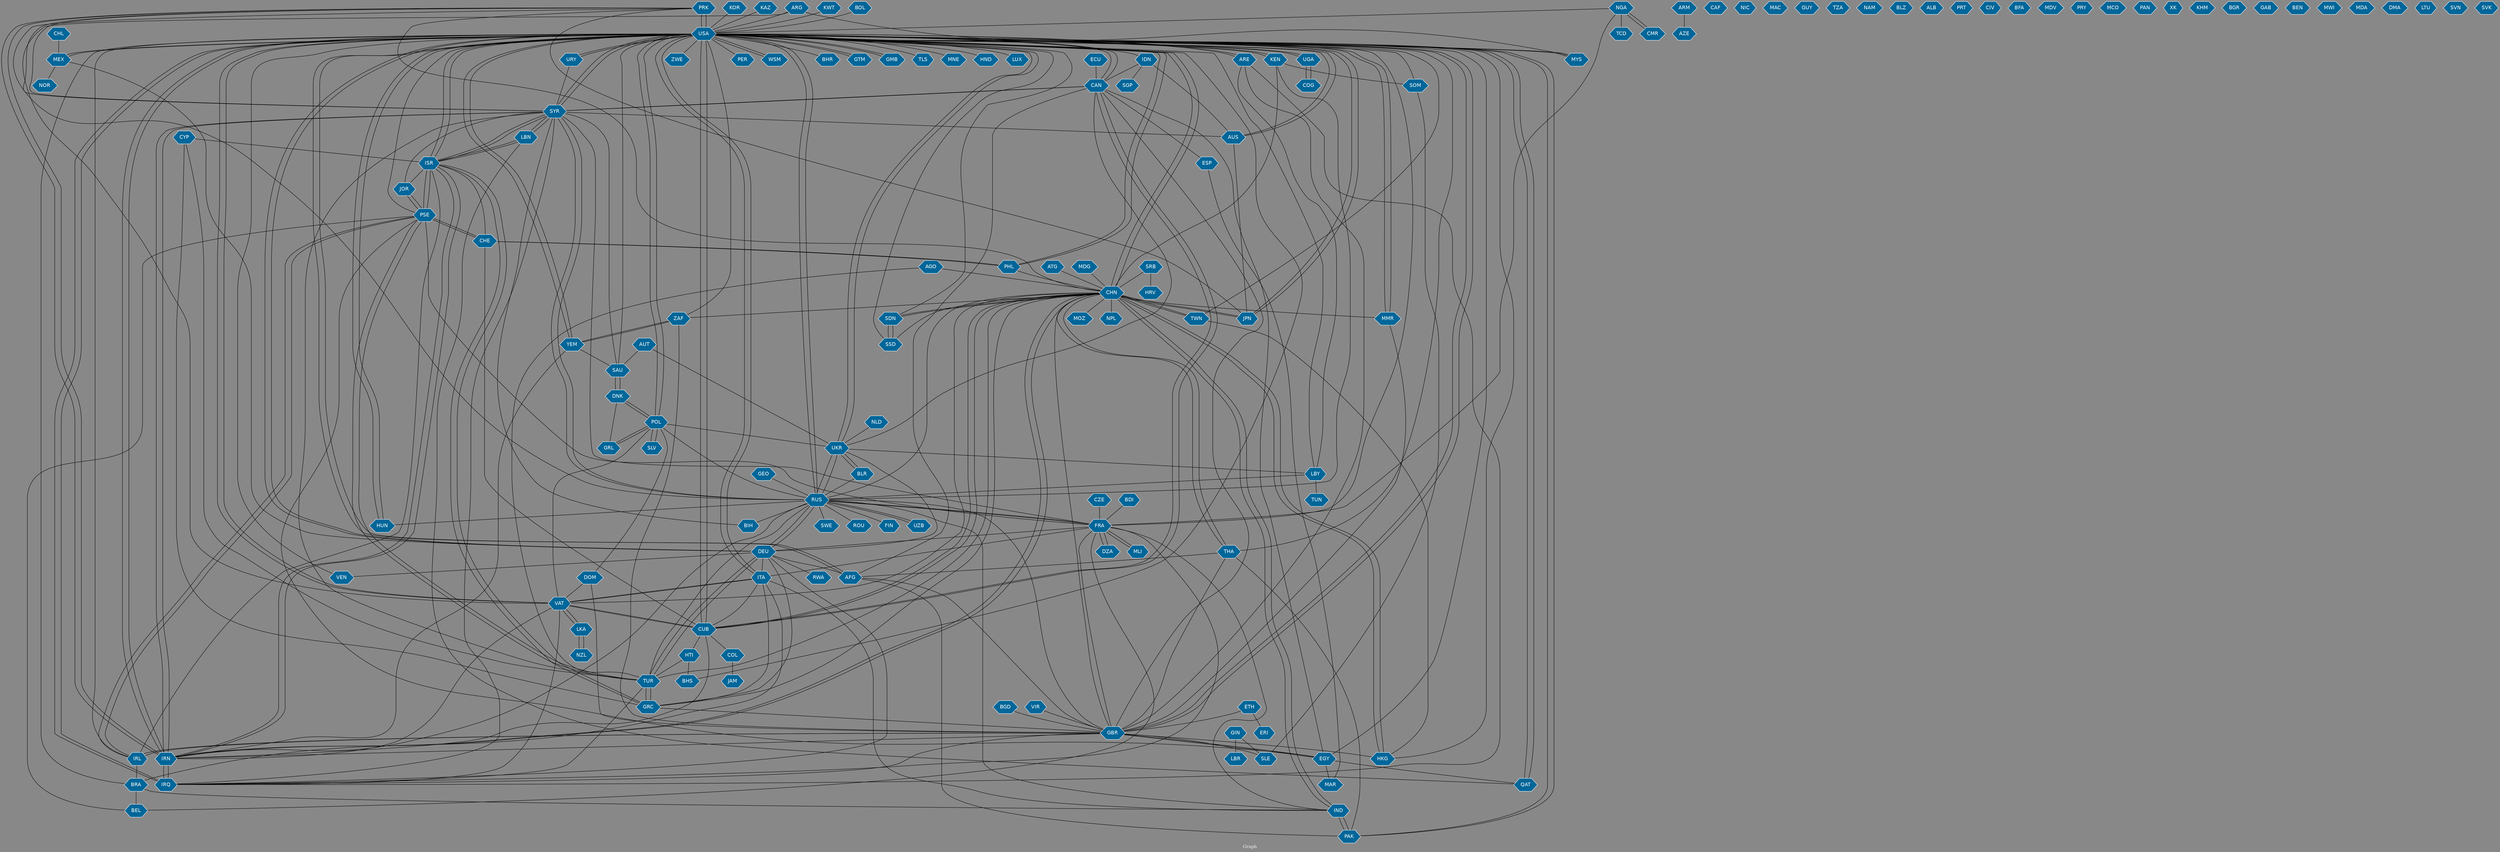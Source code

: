 // Countries together in item graph
graph {
	graph [bgcolor="#888888" fontcolor=white fontsize=12 label="Graph" outputorder=edgesfirst overlap=prism]
	node [color=white fillcolor="#006699" fontcolor=white fontname=Helvetica shape=hexagon style=filled]
	edge [arrowhead=open color=black fontcolor=white fontname=Courier fontsize=12]
		PRK [label=PRK]
		USA [label=USA]
		UGA [label=UGA]
		CAN [label=CAN]
		ISR [label=ISR]
		AUS [label=AUS]
		EGY [label=EGY]
		QAT [label=QAT]
		ZAF [label=ZAF]
		CUB [label=CUB]
		CHN [label=CHN]
		PSE [label=PSE]
		MEX [label=MEX]
		NGA [label=NGA]
		FRA [label=FRA]
		DEU [label=DEU]
		ITA [label=ITA]
		IND [label=IND]
		URY [label=URY]
		IRN [label=IRN]
		SOM [label=SOM]
		SDN [label=SDN]
		PHL [label=PHL]
		ESP [label=ESP]
		BRA [label=BRA]
		SLE [label=SLE]
		MMR [label=MMR]
		RUS [label=RUS]
		CHL [label=CHL]
		VAT [label=VAT]
		HUN [label=HUN]
		GRC [label=GRC]
		IRQ [label=IRQ]
		IRL [label=IRL]
		YEM [label=YEM]
		ARG [label=ARG]
		JOR [label=JOR]
		VEN [label=VEN]
		LBR [label=LBR]
		BHS [label=BHS]
		PAK [label=PAK]
		LKA [label=LKA]
		JPN [label=JPN]
		SSD [label=SSD]
		HTI [label=HTI]
		ARM [label=ARM]
		AZE [label=AZE]
		THA [label=THA]
		AFG [label=AFG]
		SWE [label=SWE]
		ARE [label=ARE]
		ROU [label=ROU]
		BLR [label=BLR]
		CAF [label=CAF]
		KEN [label=KEN]
		NZL [label=NZL]
		GBR [label=GBR]
		NIC [label=NIC]
		LBY [label=LBY]
		UKR [label=UKR]
		KWT [label=KWT]
		MAC [label=MAC]
		ZWE [label=ZWE]
		MYS [label=MYS]
		BIH [label=BIH]
		SYR [label=SYR]
		DZA [label=DZA]
		IDN [label=IDN]
		TUR [label=TUR]
		GUY [label=GUY]
		SAU [label=SAU]
		HKG [label=HKG]
		CHE [label=CHE]
		PER [label=PER]
		GIN [label=GIN]
		TZA [label=TZA]
		ECU [label=ECU]
		MDG [label=MDG]
		NLD [label=NLD]
		TCD [label=TCD]
		COG [label=COG]
		LBN [label=LBN]
		COL [label=COL]
		CMR [label=CMR]
		WSM [label=WSM]
		DOM [label=DOM]
		MAR [label=MAR]
		TUN [label=TUN]
		MOZ [label=MOZ]
		BEL [label=BEL]
		NAM [label=NAM]
		BLZ [label=BLZ]
		NPL [label=NPL]
		ALB [label=ALB]
		PRT [label=PRT]
		AUT [label=AUT]
		MLI [label=MLI]
		CIV [label=CIV]
		BFA [label=BFA]
		MDV [label=MDV]
		POL [label=POL]
		ETH [label=ETH]
		CZE [label=CZE]
		PRY [label=PRY]
		BHR [label=BHR]
		GTM [label=GTM]
		BGD [label=BGD]
		SLV [label=SLV]
		MCO [label=MCO]
		ERI [label=ERI]
		PAN [label=PAN]
		BOL [label=BOL]
		CYP [label=CYP]
		XK [label=XK]
		TWN [label=TWN]
		GMB [label=GMB]
		KHM [label=KHM]
		NOR [label=NOR]
		KOR [label=KOR]
		SRB [label=SRB]
		RWA [label=RWA]
		DNK [label=DNK]
		TLS [label=TLS]
		BGR [label=BGR]
		GAB [label=GAB]
		HRV [label=HRV]
		JAM [label=JAM]
		BEN [label=BEN]
		MWI [label=MWI]
		MNE [label=MNE]
		FIN [label=FIN]
		KAZ [label=KAZ]
		GRL [label=GRL]
		MDA [label=MDA]
		DMA [label=DMA]
		UZB [label=UZB]
		LTU [label=LTU]
		HND [label=HND]
		SVN [label=SVN]
		SVK [label=SVK]
		GEO [label=GEO]
		LUX [label=LUX]
		AGO [label=AGO]
		SGP [label=SGP]
		VIR [label=VIR]
		ATG [label=ATG]
		BDI [label=BDI]
			LBY -- RUS [weight=1]
			PRK -- SYR [weight=1]
			DEU -- ITA [weight=1]
			USA -- JPN [weight=1]
			GBR -- IRN [weight=1]
			USA -- MNE [weight=1]
			VEN -- USA [weight=2]
			MLI -- FRA [weight=1]
			USA -- VAT [weight=5]
			POL -- DOM [weight=1]
			CHN -- NPL [weight=2]
			FRA -- BEL [weight=1]
			IDN -- CAN [weight=1]
			LBY -- USA [weight=2]
			CAN -- USA [weight=2]
			ARG -- USA [weight=1]
			MEX -- NOR [weight=1]
			THA -- USA [weight=1]
			URY -- USA [weight=3]
			URY -- SYR [weight=1]
			CAN -- GBR [weight=1]
			SDN -- CHN [weight=1]
			TUR -- SYR [weight=3]
			LBY -- TUN [weight=1]
			ETH -- ERI [weight=1]
			MYS -- USA [weight=3]
			IDN -- SGP [weight=1]
			GBR -- EGY [weight=1]
			NLD -- UKR [weight=1]
			BGD -- GBR [weight=1]
			AFG -- GBR [weight=1]
			JOR -- SYR [weight=1]
			KWT -- USA [weight=1]
			USA -- SOM [weight=2]
			VAT -- POL [weight=1]
			IND -- PAK [weight=4]
			AFG -- USA [weight=10]
			ARG -- VAT [weight=1]
			USA -- MYS [weight=1]
			SYR -- ISR [weight=4]
			HTI -- TUR [weight=1]
			CHE -- PHL [weight=2]
			UKR -- BLR [weight=1]
			VAT -- LKA [weight=2]
			SYR -- LBN [weight=2]
			AUS -- JPN [weight=2]
			IND -- CHN [weight=1]
			IRN -- ISR [weight=3]
			RUS -- UZB [weight=1]
			CHE -- CUB [weight=1]
			ISR -- IRL [weight=1]
			CHN -- PRK [weight=1]
			CAN -- SYR [weight=1]
			VAT -- IRN [weight=1]
			RUS -- IRN [weight=2]
			CHN -- ZAF [weight=1]
			SDN -- SSD [weight=5]
			KEN -- RUS [weight=1]
			USA -- YEM [weight=7]
			JPN -- CHN [weight=3]
			IND -- RUS [weight=3]
			PSE -- JOR [weight=1]
			PAK -- IND [weight=6]
			NGA -- FRA [weight=1]
			UZB -- RUS [weight=1]
			FRA -- MLI [weight=1]
			PRK -- USA [weight=10]
			SAU -- SYR [weight=1]
			CHN -- SDN [weight=1]
			SYR -- IRN [weight=5]
			USA -- UKR [weight=2]
			USA -- IRN [weight=8]
			ARE -- USA [weight=3]
			ECU -- CAN [weight=1]
			IRQ -- GBR [weight=2]
			SYR -- CAN [weight=1]
			ZAF -- YEM [weight=1]
			ARE -- GBR [weight=2]
			GRL -- DNK [weight=2]
			TWN -- CHN [weight=2]
			ARG -- MYS [weight=1]
			CHE -- ISR [weight=1]
			USA -- AFG [weight=7]
			DEU -- RUS [weight=1]
			JPN -- USA [weight=3]
			IRQ -- IRN [weight=2]
			NZL -- LKA [weight=3]
			EGY -- QAT [weight=1]
			CHN -- USA [weight=8]
			TUR -- PSE [weight=1]
			USA -- BHR [weight=1]
			CHN -- MOZ [weight=2]
			AUS -- USA [weight=1]
			QAT -- USA [weight=4]
			GIN -- LBR [weight=1]
			EGY -- PSE [weight=1]
			CHN -- GBR [weight=1]
			POL -- GRL [weight=1]
			DOM -- GBR [weight=1]
			BDI -- FRA [weight=1]
			GRC -- DEU [weight=1]
			BRA -- BEL [weight=1]
			RUS -- SYR [weight=2]
			BLR -- RUS [weight=1]
			PSE -- IRL [weight=1]
			ATG -- CHN [weight=1]
			HUN -- USA [weight=1]
			CHN -- IND [weight=1]
			USA -- ARE [weight=3]
			CHN -- THA [weight=2]
			CHN -- TWN [weight=1]
			TUR -- GRC [weight=1]
			CHE -- PSE [weight=2]
			USA -- GTM [weight=1]
			EGY -- MAR [weight=1]
			USA -- SYR [weight=1]
			CAN -- ESP [weight=1]
			SYR -- PRK [weight=1]
			DZA -- FRA [weight=3]
			IRN -- CUB [weight=2]
			GBR -- USA [weight=2]
			DEU -- RWA [weight=1]
			USA -- IRQ [weight=3]
			BLR -- UKR [weight=3]
			GBR -- IRL [weight=2]
			USA -- ZWE [weight=1]
			YEM -- ZAF [weight=2]
			RUS -- POL [weight=1]
			KEN -- CHN [weight=2]
			ISR -- LBN [weight=1]
			KAZ -- USA [weight=2]
			EGY -- GBR [weight=2]
			LKA -- NZL [weight=7]
			CUB -- VAT [weight=2]
			GRC -- ISR [weight=1]
			PSE -- USA [weight=1]
			CHN -- TUR [weight=1]
			RUS -- PRK [weight=2]
			SYR -- RUS [weight=9]
			PSE -- ISR [weight=19]
			HKG -- CHN [weight=1]
			BRA -- ITA [weight=1]
			LBN -- SYR [weight=3]
			ISR -- USA [weight=9]
			CHL -- MEX [weight=1]
			USA -- HND [weight=1]
			RUS -- HUN [weight=1]
			UKR -- USA [weight=3]
			GIN -- SLE [weight=1]
			SDN -- USA [weight=1]
			USA -- PER [weight=1]
			KEN -- SOM [weight=2]
			MMR -- GBR [weight=3]
			LKA -- VAT [weight=1]
			DNK -- SAU [weight=1]
			USA -- RUS [weight=7]
			ARE -- LBY [weight=1]
			THA -- AFG [weight=2]
			IRN -- YEM [weight=1]
			FRA -- DEU [weight=2]
			POL -- USA [weight=3]
			KEN -- USA [weight=1]
			BOL -- USA [weight=1]
			CHN -- CUB [weight=1]
			TWN -- HKG [weight=1]
			PRK -- IRN [weight=1]
			CMR -- NGA [weight=1]
			RUS -- FIN [weight=1]
			DEU -- AFG [weight=1]
			CUB -- CHN [weight=1]
			GRC -- CHN [weight=1]
			CUB -- ITA [weight=1]
			CHN -- JPN [weight=2]
			UGA -- USA [weight=2]
			PSE -- FRA [weight=4]
			ISR -- PSE [weight=19]
			SRB -- CHN [weight=1]
			PHL -- USA [weight=4]
			VIR -- GBR [weight=1]
			CAN -- EGY [weight=1]
			FRA -- GBR [weight=1]
			PAK -- USA [weight=6]
			WSM -- USA [weight=2]
			FRA -- ITA [weight=1]
			IRN -- IRQ [weight=4]
			USA -- AUS [weight=1]
			CZE -- FRA [weight=1]
			CAN -- AFG [weight=1]
			IRL -- PSE [weight=1]
			GMB -- USA [weight=2]
			DEU -- UKR [weight=1]
			FRA -- IND [weight=1]
			COG -- UGA [weight=1]
			ITA -- IND [weight=2]
			USA -- HKG [weight=1]
			ARE -- IRQ [weight=1]
			USA -- ITA [weight=1]
			VAT -- IRQ [weight=2]
			TUR -- DEU [weight=1]
			SOM -- SLE [weight=1]
			TWN -- USA [weight=2]
			IRN -- CHN [weight=1]
			CHN -- RUS [weight=1]
			FRA -- DZA [weight=1]
			SRB -- HRV [weight=1]
			CHN -- MMR [weight=1]
			THA -- GBR [weight=2]
			DEU -- IRQ [weight=1]
			NGA -- CMR [weight=1]
			FRA -- SYR [weight=1]
			POL -- SLV [weight=1]
			MEX -- USA [weight=3]
			THA -- PAK [weight=1]
			USA -- HUN [weight=1]
			VAT -- ITA [weight=1]
			CAN -- CUB [weight=1]
			USA -- MEX [weight=1]
			CUB -- HTI [weight=1]
			MDG -- CHN [weight=3]
			AGO -- CHN [weight=1]
			CHN -- SSD [weight=2]
			IRL -- GBR [weight=3]
			SSD -- USA [weight=1]
			POL -- UKR [weight=1]
			USA -- TLS [weight=1]
			RUS -- UKR [weight=7]
			ITA -- USA [weight=2]
			USA -- FRA [weight=2]
			KOR -- USA [weight=1]
			FRA -- RUS [weight=4]
			IRN -- USA [weight=8]
			UGA -- COG [weight=3]
			AUT -- UKR [weight=1]
			USA -- LUX [weight=1]
			GTM -- USA [weight=1]
			GRC -- GBR [weight=2]
			TUR -- RUS [weight=3]
			IDN -- AUS [weight=1]
			VAT -- CUB [weight=2]
			BEL -- PSE [weight=1]
			USA -- QAT [weight=3]
			RUS -- BIH [weight=1]
			AGO -- TUR [weight=1]
			USA -- BRA [weight=1]
			SLV -- POL [weight=1]
			CYP -- TUR [weight=1]
			YEM -- SAU [weight=1]
			NGA -- TCD [weight=2]
			ARM -- AZE [weight=1]
			USA -- DEU [weight=3]
			GBR -- ZAF [weight=1]
			USA -- PAK [weight=5]
			GRC -- TUR [weight=3]
			POL -- DNK [weight=1]
			USA -- BHS [weight=1]
			GEO -- RUS [weight=2]
			IRN -- SYR [weight=1]
			USA -- PRK [weight=7]
			SYR -- AUS [weight=1]
			USA -- ISR [weight=3]
			GRC -- ITA [weight=2]
			SYR -- USA [weight=3]
			SYR -- IRQ [weight=2]
			DEU -- VEN [weight=1]
			ISR -- JOR [weight=2]
			UKR -- RUS [weight=10]
			USA -- KEN [weight=1]
			USA -- UGA [weight=1]
			USA -- GMB [weight=1]
			USA -- CAN [weight=1]
			IRN -- PRK [weight=1]
			GBR -- SLE [weight=1]
			USA -- EGY [weight=4]
			ISR -- SYR [weight=1]
			VAT -- USA [weight=4]
			RUS -- FRA [weight=2]
			ZAF -- USA [weight=3]
			BIH -- SYR [weight=1]
			IRQ -- USA [weight=5]
			UKR -- CAN [weight=1]
			CHN -- IRN [weight=1]
			SSD -- SDN [weight=4]
			USA -- POL [weight=3]
			ETH -- GBR [weight=1]
			FRA -- IRQ [weight=1]
			LBN -- ISR [weight=1]
			THA -- CHN [weight=1]
			CUB -- COL [weight=1]
			AUT -- SAU [weight=1]
			DOM -- VAT [weight=2]
			PHL -- CHE [weight=1]
			IRL -- USA [weight=1]
			UKR -- LBY [weight=1]
			CUB -- CAN [weight=1]
			NGA -- USA [weight=1]
			PSE -- CHE [weight=1]
			DEU -- TUR [weight=1]
			COL -- JAM [weight=1]
			AFG -- PAK [weight=2]
			RUS -- ROU [weight=1]
			DNK -- POL [weight=1]
			USA -- PHL [weight=4]
			YEM -- USA [weight=6]
			ISR -- IRN [weight=1]
			ITA -- VAT [weight=1]
			USA -- IDN [weight=2]
			RUS -- USA [weight=11]
			USA -- CUB [weight=39]
			CHN -- VAT [weight=1]
			SAU -- DNK [weight=1]
			HTI -- BHS [weight=1]
			RUS -- GBR [weight=1]
			CUB -- USA [weight=42]
			USA -- WSM [weight=1]
			JOR -- PSE [weight=1]
			USA -- MMR [weight=1]
			PSE -- TUR [weight=1]
			USA -- CHN [weight=8]
			ESP -- MAR [weight=1]
			PHL -- CHN [weight=1]
			GBR -- HKG [weight=1]
			DEU -- USA [weight=2]
			LBN -- QAT [weight=1]
			USA -- URY [weight=2]
			RUS -- DEU [weight=1]
			ISR -- GRC [weight=1]
			PRK -- JPN [weight=2]
			MMR -- USA [weight=2]
			RUS -- SWE [weight=1]
			CYP -- GRC [weight=1]
			IRQ -- TUR [weight=1]
			USA -- GBR [weight=2]
			IRL -- BRA [weight=1]
			CYP -- ISR [weight=1]
			MEX -- DEU [weight=1]
			SAU -- USA [weight=1]
			BRA -- IND [weight=1]
			CHN -- HKG [weight=5]
			GRL -- POL [weight=1]
}